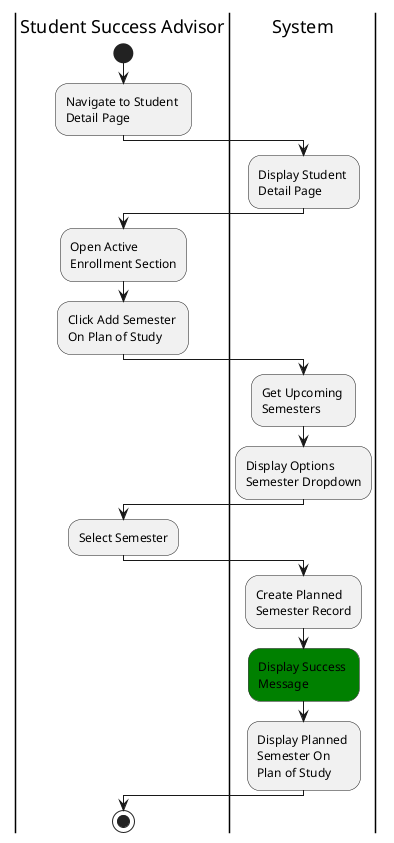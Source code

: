 @startuml add-plan-of-study-semester
|Student Success Advisor|
start
:Navigate to Student \nDetail Page;

|System|
:Display Student \nDetail Page;

|Student Success Advisor|
:Open Active \nEnrollment Section;
:Click Add Semester \nOn Plan of Study;

|System|
:Get Upcoming \nSemesters;
:Display Options \nSemester Dropdown;

|Student Success Advisor|
:Select Semester;

|System|
:Create Planned \nSemester Record;
#green :Display Success \nMessage;
:Display Planned \nSemester On \nPlan of Study;

|Student Success Advisor|
stop 
@enduml
